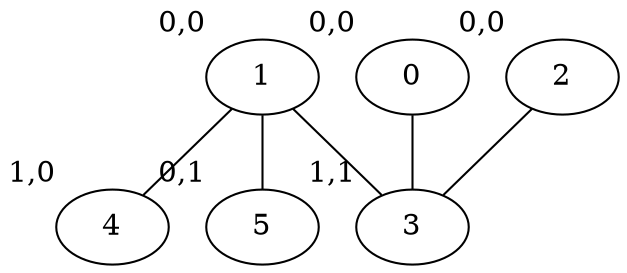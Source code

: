 graph G {
4 [xlabel="1,0"];
5 [xlabel="0,1"];
1 [xlabel="0,0"];
1 -- 4;
1 -- 5;
1 -- 3;
0 [xlabel="0,0"];
0 -- 3;
3 [xlabel="1,1"];
2 [xlabel="0,0"];
2 -- 3;
}